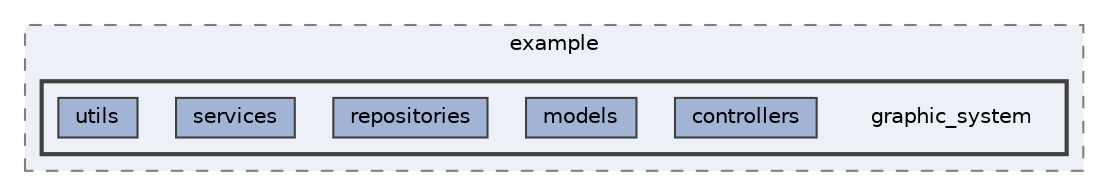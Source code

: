 digraph "src/main/java/com/example/graphic_system"
{
 // LATEX_PDF_SIZE
  bgcolor="transparent";
  edge [fontname=Helvetica,fontsize=10,labelfontname=Helvetica,labelfontsize=10];
  node [fontname=Helvetica,fontsize=10,shape=box,height=0.2,width=0.4];
  compound=true
  subgraph clusterdir_ada4f439cdb25ec987d0b7526884b52b {
    graph [ bgcolor="#edf0f7", pencolor="grey50", label="example", fontname=Helvetica,fontsize=10 style="filled,dashed", URL="dir_ada4f439cdb25ec987d0b7526884b52b.html",tooltip=""]
  subgraph clusterdir_b1c978b8beda6128bf6966f0ee7cf44d {
    graph [ bgcolor="#edf0f7", pencolor="grey25", label="", fontname=Helvetica,fontsize=10 style="filled,bold", URL="dir_b1c978b8beda6128bf6966f0ee7cf44d.html",tooltip=""]
    dir_b1c978b8beda6128bf6966f0ee7cf44d [shape=plaintext, label="graphic_system"];
  dir_94346c6b77c56dc6d6d13e8b14048ad0 [label="controllers", fillcolor="#a2b4d6", color="grey25", style="filled", URL="dir_94346c6b77c56dc6d6d13e8b14048ad0.html",tooltip=""];
  dir_08157e58fc6978c1ad542166a01d6263 [label="models", fillcolor="#a2b4d6", color="grey25", style="filled", URL="dir_08157e58fc6978c1ad542166a01d6263.html",tooltip=""];
  dir_c442d48b27caf2fc0b156574811da7bc [label="repositories", fillcolor="#a2b4d6", color="grey25", style="filled", URL="dir_c442d48b27caf2fc0b156574811da7bc.html",tooltip=""];
  dir_c280cc4db14be5588f63fdac5acd33a1 [label="services", fillcolor="#a2b4d6", color="grey25", style="filled", URL="dir_c280cc4db14be5588f63fdac5acd33a1.html",tooltip=""];
  dir_62367f5bf805e81a8b1b7971f851fe0f [label="utils", fillcolor="#a2b4d6", color="grey25", style="filled", URL="dir_62367f5bf805e81a8b1b7971f851fe0f.html",tooltip=""];
  }
  }
}
